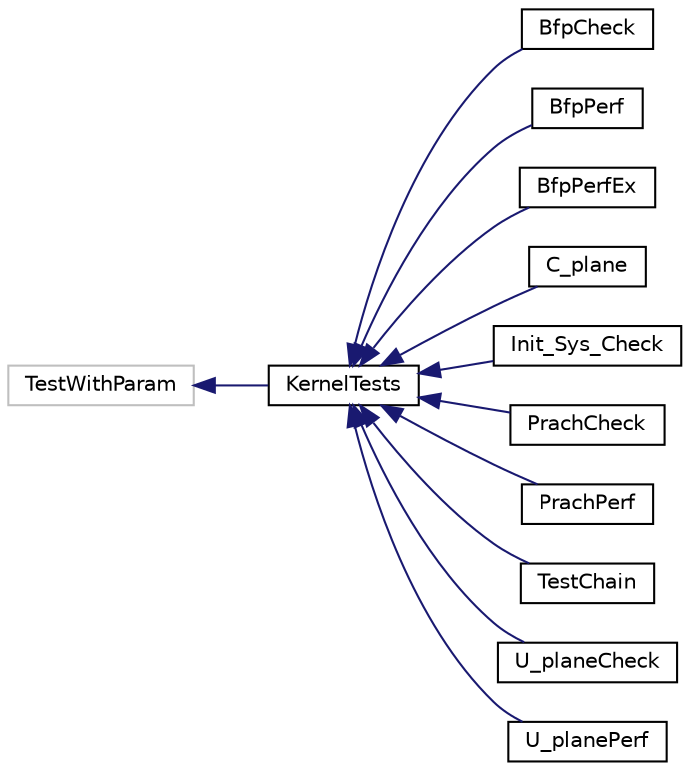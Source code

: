 digraph "Graphical Class Hierarchy"
{
 // LATEX_PDF_SIZE
  edge [fontname="Helvetica",fontsize="10",labelfontname="Helvetica",labelfontsize="10"];
  node [fontname="Helvetica",fontsize="10",shape=record];
  rankdir="LR";
  Node82 [label="TestWithParam",height=0.2,width=0.4,color="grey75", fillcolor="white", style="filled",tooltip=" "];
  Node82 -> Node0 [dir="back",color="midnightblue",fontsize="10",style="solid",fontname="Helvetica"];
  Node0 [label="KernelTests",height=0.2,width=0.4,color="black", fillcolor="white", style="filled",URL="$class_kernel_tests.html",tooltip=" "];
  Node0 -> Node1 [dir="back",color="midnightblue",fontsize="10",style="solid",fontname="Helvetica"];
  Node1 [label="BfpCheck",height=0.2,width=0.4,color="black", fillcolor="white", style="filled",URL="$class_bfp_check.html",tooltip=" "];
  Node0 -> Node2 [dir="back",color="midnightblue",fontsize="10",style="solid",fontname="Helvetica"];
  Node2 [label="BfpPerf",height=0.2,width=0.4,color="black", fillcolor="white", style="filled",URL="$class_bfp_perf.html",tooltip=" "];
  Node0 -> Node3 [dir="back",color="midnightblue",fontsize="10",style="solid",fontname="Helvetica"];
  Node3 [label="BfpPerfEx",height=0.2,width=0.4,color="black", fillcolor="white", style="filled",URL="$class_bfp_perf_ex.html",tooltip=" "];
  Node0 -> Node4 [dir="back",color="midnightblue",fontsize="10",style="solid",fontname="Helvetica"];
  Node4 [label="C_plane",height=0.2,width=0.4,color="black", fillcolor="white", style="filled",URL="$class_c__plane.html",tooltip=" "];
  Node0 -> Node5 [dir="back",color="midnightblue",fontsize="10",style="solid",fontname="Helvetica"];
  Node5 [label="Init_Sys_Check",height=0.2,width=0.4,color="black", fillcolor="white", style="filled",URL="$class_init___sys___check.html",tooltip=" "];
  Node0 -> Node6 [dir="back",color="midnightblue",fontsize="10",style="solid",fontname="Helvetica"];
  Node6 [label="PrachCheck",height=0.2,width=0.4,color="black", fillcolor="white", style="filled",URL="$class_prach_check.html",tooltip=" "];
  Node0 -> Node7 [dir="back",color="midnightblue",fontsize="10",style="solid",fontname="Helvetica"];
  Node7 [label="PrachPerf",height=0.2,width=0.4,color="black", fillcolor="white", style="filled",URL="$class_prach_perf.html",tooltip=" "];
  Node0 -> Node8 [dir="back",color="midnightblue",fontsize="10",style="solid",fontname="Helvetica"];
  Node8 [label="TestChain",height=0.2,width=0.4,color="black", fillcolor="white", style="filled",URL="$class_test_chain.html",tooltip=" "];
  Node0 -> Node9 [dir="back",color="midnightblue",fontsize="10",style="solid",fontname="Helvetica"];
  Node9 [label="U_planeCheck",height=0.2,width=0.4,color="black", fillcolor="white", style="filled",URL="$class_u__plane_check.html",tooltip=" "];
  Node0 -> Node10 [dir="back",color="midnightblue",fontsize="10",style="solid",fontname="Helvetica"];
  Node10 [label="U_planePerf",height=0.2,width=0.4,color="black", fillcolor="white", style="filled",URL="$class_u__plane_perf.html",tooltip=" "];
}
